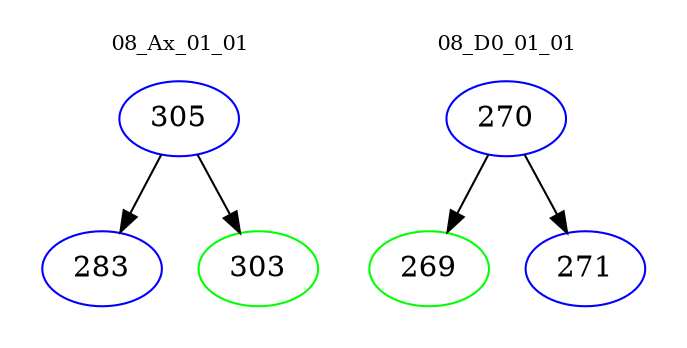 digraph{
subgraph cluster_0 {
color = white
label = "08_Ax_01_01";
fontsize=10;
T0_305 [label="305", color="blue"]
T0_305 -> T0_283 [color="black"]
T0_283 [label="283", color="blue"]
T0_305 -> T0_303 [color="black"]
T0_303 [label="303", color="green"]
}
subgraph cluster_1 {
color = white
label = "08_D0_01_01";
fontsize=10;
T1_270 [label="270", color="blue"]
T1_270 -> T1_269 [color="black"]
T1_269 [label="269", color="green"]
T1_270 -> T1_271 [color="black"]
T1_271 [label="271", color="blue"]
}
}
